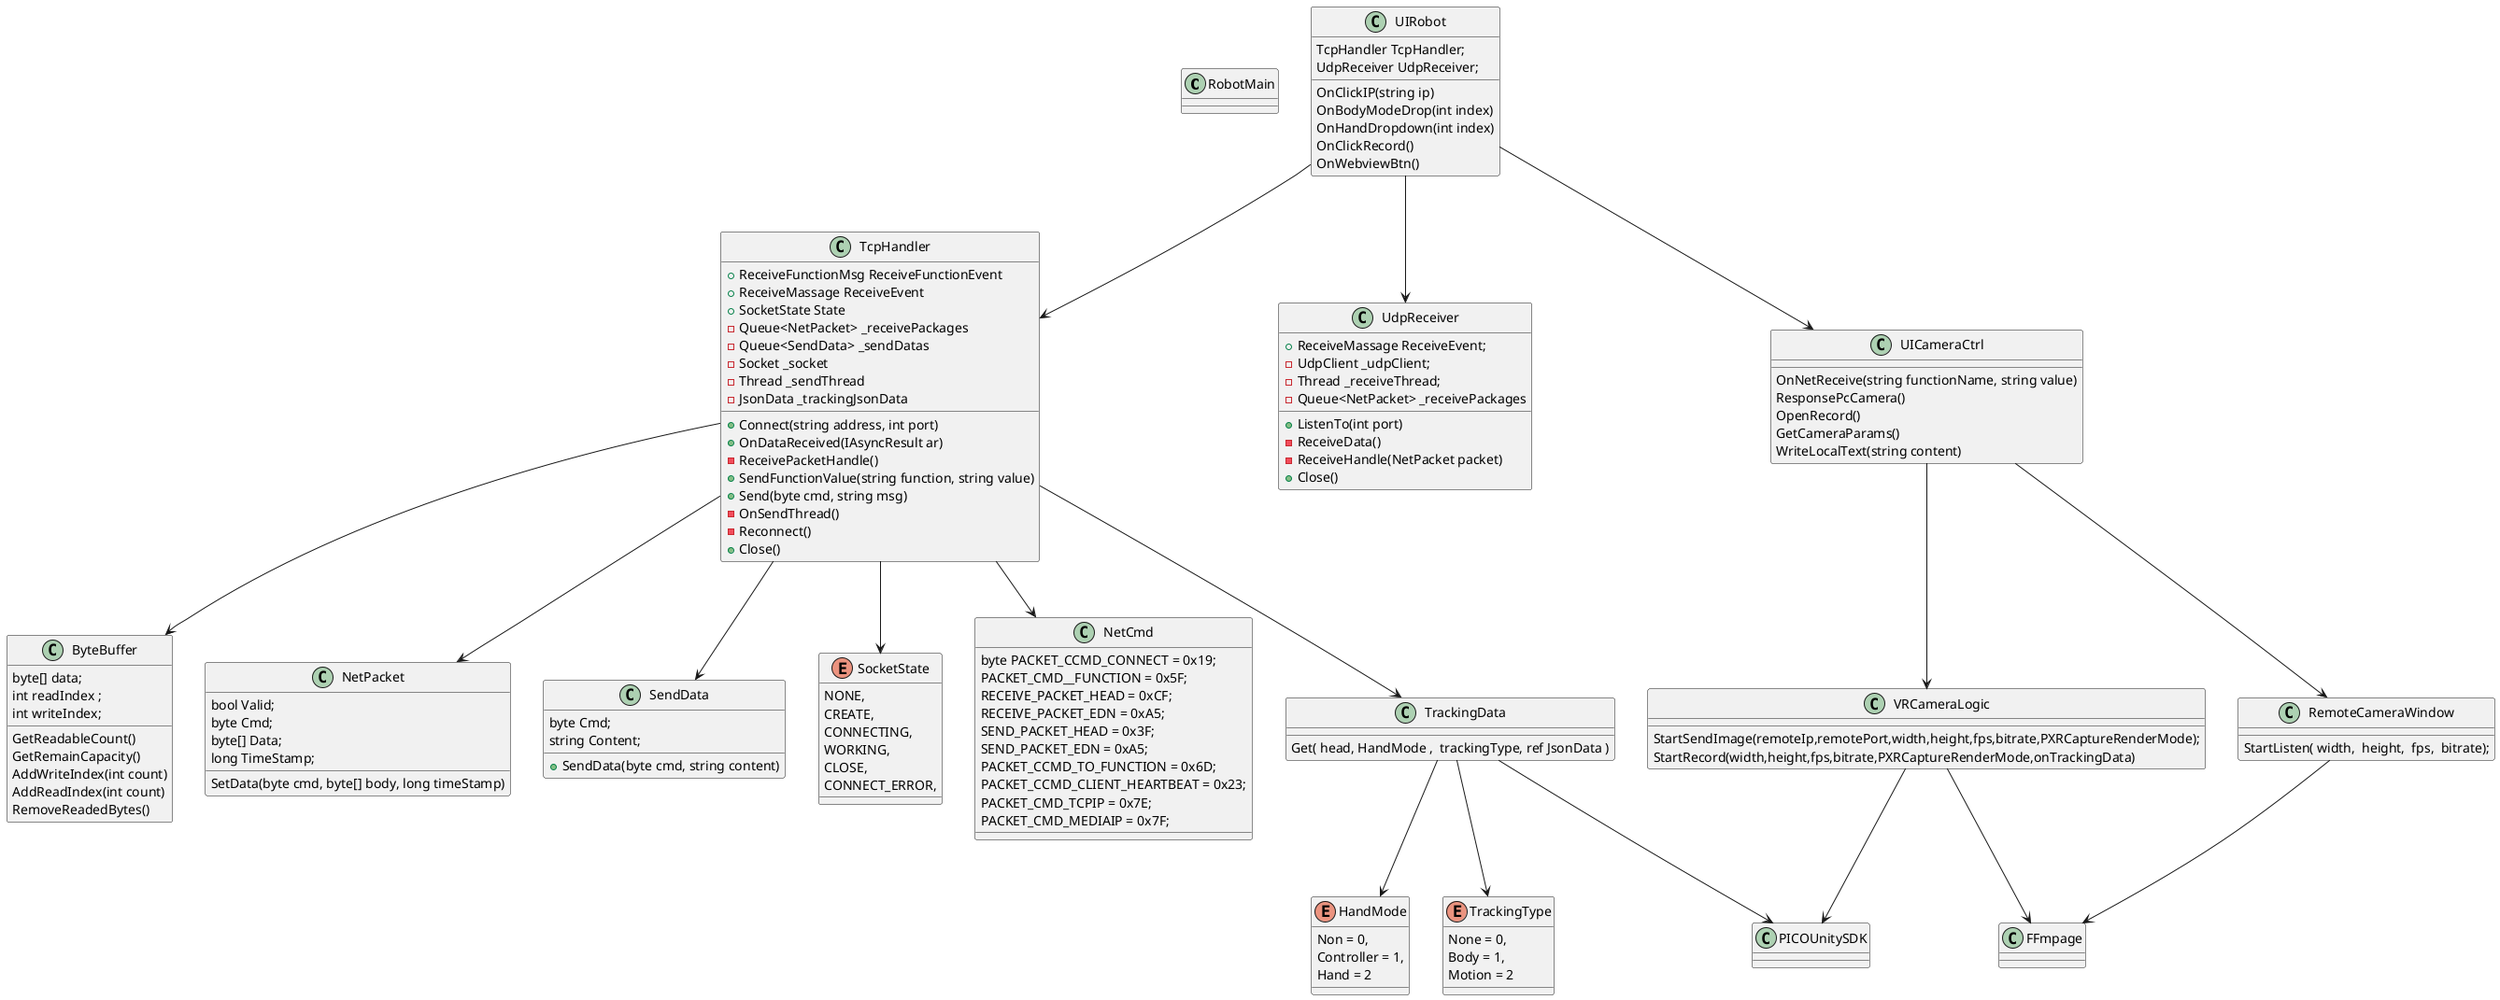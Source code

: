 @startuml
'https://plantuml.com/class-diagram


class RobotMain {

}

class TcpHandler {
+ ReceiveFunctionMsg ReceiveFunctionEvent
+ReceiveMassage ReceiveEvent
+SocketState State
-Queue<NetPacket> _receivePackages
-Queue<SendData> _sendDatas
- Socket _socket
-Thread _sendThread
-JsonData _trackingJsonData
 +Connect(string address, int port)
 +OnDataReceived(IAsyncResult ar)
 -ReceivePacketHandle()
 +SendFunctionValue(string function, string value)
 +Send(byte cmd, string msg)
 - OnSendThread()
 -Reconnect()
 +Close()
}

class ByteBuffer
{
byte[] data;
 int readIndex ;
 int writeIndex;
 GetReadableCount()
 GetRemainCapacity()
  AddWriteIndex(int count)
  AddReadIndex(int count)
  RemoveReadedBytes()
}

class NetPacket
{
    bool Valid;
    byte Cmd;
    byte[] Data;
    long TimeStamp;
    SetData(byte cmd, byte[] body, long timeStamp)
}

class SendData{
    byte Cmd;
    string Content;
    +SendData(byte cmd, string content)
}
enum SocketState 
{
    NONE,
    CREATE,
    CONNECTING,
    WORKING,
    CLOSE,
    CONNECT_ERROR,
}
class NetCmd{
 byte PACKET_CCMD_CONNECT = 0x19; 
 PACKET_CMD__FUNCTION = 0x5F;
 RECEIVE_PACKET_HEAD = 0xCF;
 RECEIVE_PACKET_EDN = 0xA5;
 SEND_PACKET_HEAD = 0x3F;
 SEND_PACKET_EDN = 0xA5;
  PACKET_CCMD_TO_FUNCTION = 0x6D;
  PACKET_CCMD_CLIENT_HEARTBEAT = 0x23;
  PACKET_CMD_TCPIP = 0x7E;
   PACKET_CMD_MEDIAIP = 0x7F;
 }

class TrackingData{
Get( head, HandMode ,  trackingType, ref JsonData )
}

TrackingData -->  PICOUnitySDK 
enum HandMode
{
    Non = 0,
    Controller = 1,
    Hand = 2
}

enum TrackingType
{
    None = 0,
    Body = 1,
    Motion = 2
}

TrackingData -->  HandMode 
TrackingData -->  TrackingType   
 TcpHandler -->  TrackingData 
TcpHandler -->  SocketState 
TcpHandler -->  NetPacket 
TcpHandler -->  SendData 
TcpHandler -->  NetCmd 
TcpHandler -->ByteBuffer


Class UdpReceiver
{
+ReceiveMassage ReceiveEvent;
-UdpClient _udpClient;
-Thread _receiveThread;
-Queue<NetPacket> _receivePackages 

+ListenTo(int port)
-ReceiveData()
-ReceiveHandle(NetPacket packet)
+Close()
}

class UIRobot
{
   TcpHandler TcpHandler;
    UdpReceiver UdpReceiver;
    OnClickIP(string ip)
    OnBodyModeDrop(int index)
     OnHandDropdown(int index)
      OnClickRecord()
    OnWebviewBtn()
}

UIRobot -->UdpReceiver
UIRobot -->TcpHandler
UIRobot -->UICameraCtrl
class UICameraCtrl
{
 OnNetReceive(string functionName, string value)
 ResponsePcCamera()
 OpenRecord()
 GetCameraParams()
 WriteLocalText(string content)
}
UICameraCtrl -->VRCameraLogic
 
UICameraCtrl -->RemoteCameraWindow
class RemoteCameraWindow
{
    StartListen( width,  height,  fps,  bitrate);
}   
class VRCameraLogic
{
    StartSendImage(remoteIp,remotePort,width,height,fps,bitrate,PXRCaptureRenderMode);
    StartRecord(width,height,fps,bitrate,PXRCaptureRenderMode,onTrackingData)
}  
VRCameraLogic -->PICOUnitySDK

VRCameraLogic -->FFmpage
RemoteCameraWindow -->FFmpage




@enduml
